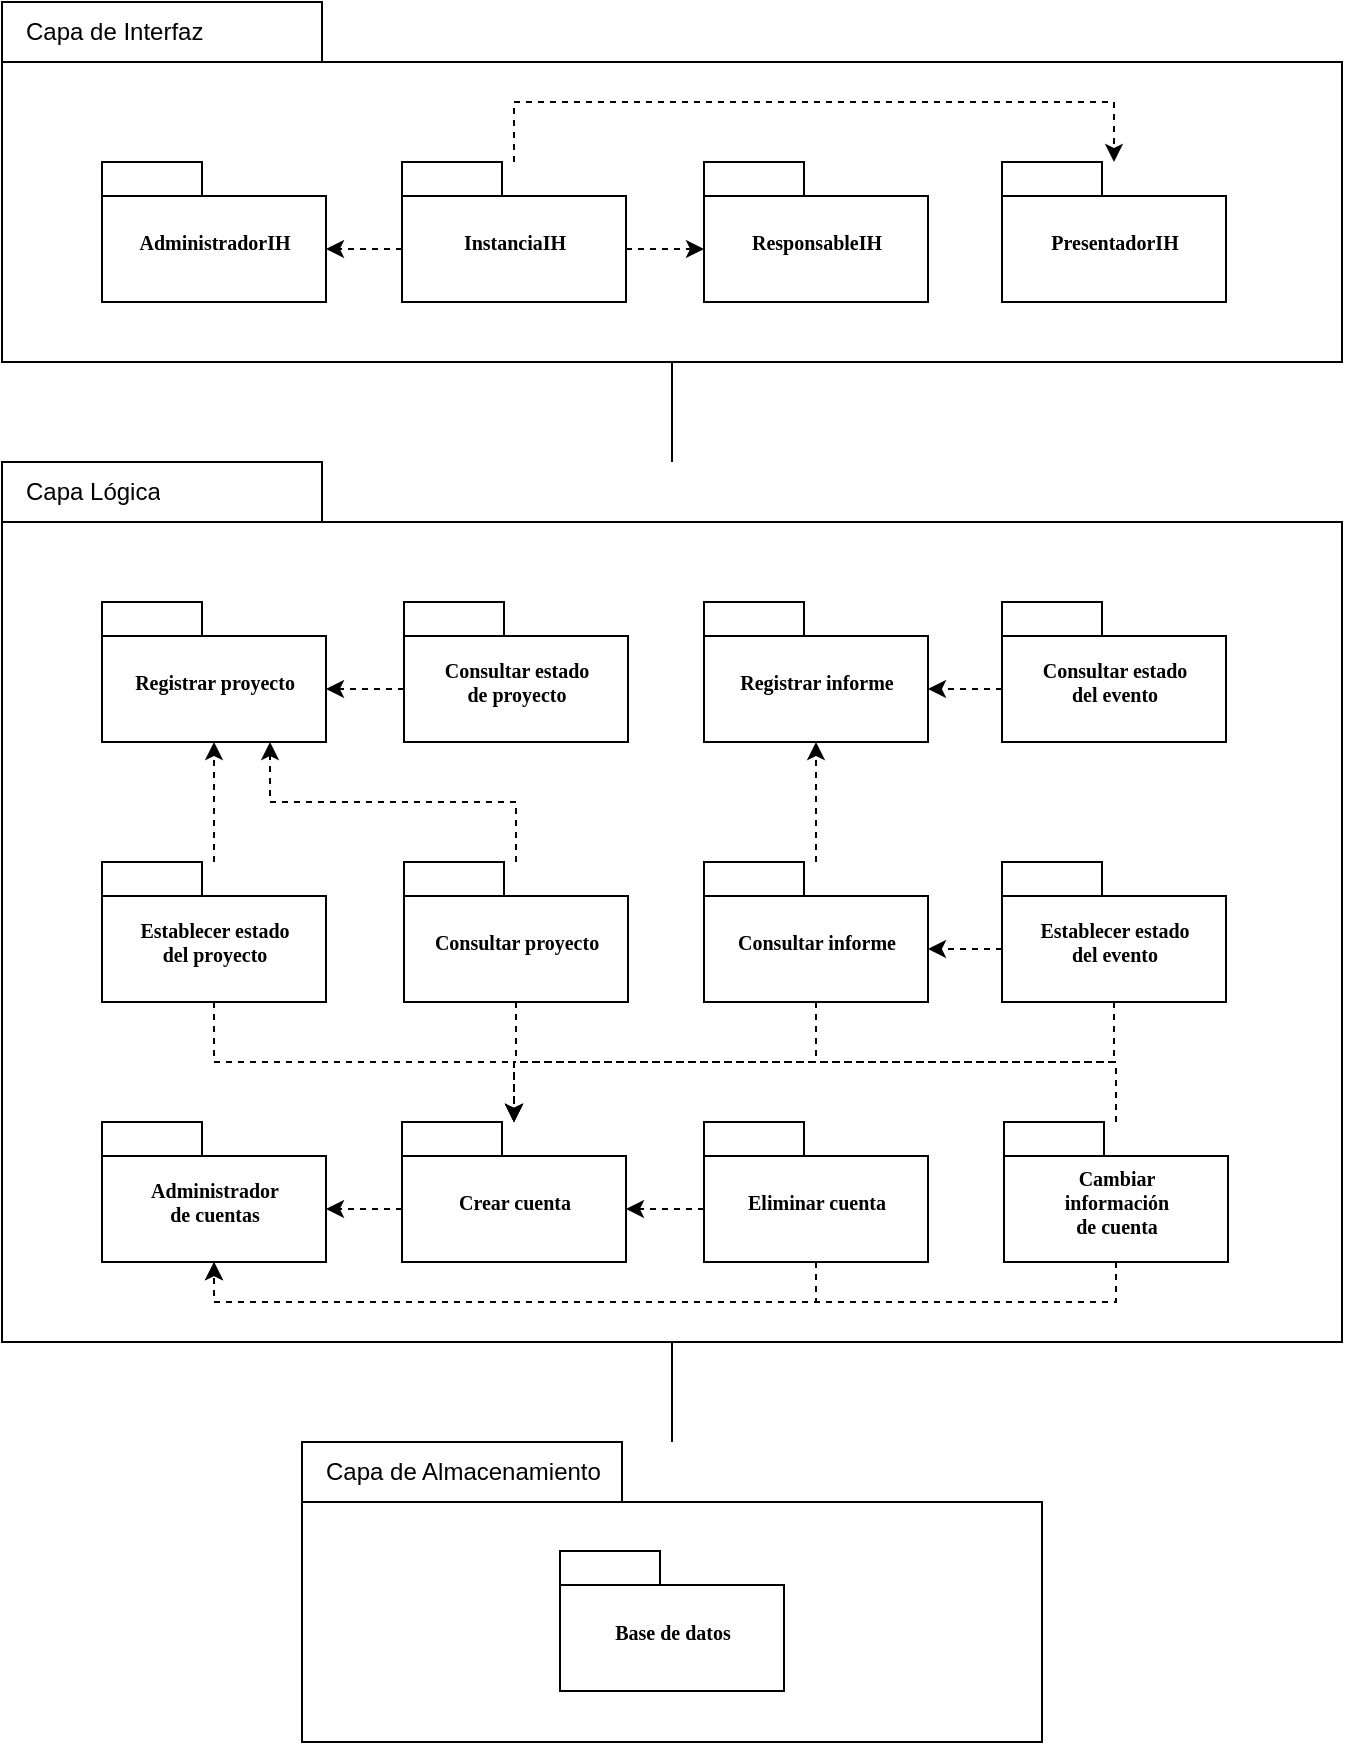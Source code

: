 <mxfile version="22.1.4" type="github">
  <diagram name="Page-1" id="b5b7bab2-c9e2-2cf4-8b2a-24fd1a2a6d21">
    <mxGraphModel dx="880" dy="478" grid="1" gridSize="10" guides="1" tooltips="1" connect="1" arrows="1" fold="1" page="1" pageScale="1" pageWidth="827" pageHeight="1169" background="none" math="0" shadow="0">
      <root>
        <mxCell id="0" />
        <mxCell id="1" parent="0" />
        <mxCell id="6e0c8c40b5770093-33" value="" style="shape=folder;fontStyle=1;spacingTop=10;tabWidth=160;tabHeight=30;tabPosition=left;html=1;rounded=0;shadow=0;comic=0;labelBackgroundColor=none;strokeColor=#000000;strokeWidth=1;fillColor=#ffffff;fontFamily=Verdana;fontSize=10;fontColor=#000000;align=center;" parent="1" vertex="1">
          <mxGeometry x="520" y="930" width="370" height="150" as="geometry" />
        </mxCell>
        <mxCell id="6e0c8c40b5770093-44" value="Base de datos" style="shape=folder;fontStyle=1;spacingTop=10;tabWidth=50;tabHeight=17;tabPosition=left;html=1;rounded=0;shadow=0;comic=0;labelBackgroundColor=none;strokeColor=#000000;strokeWidth=1;fillColor=#ffffff;fontFamily=Verdana;fontSize=10;fontColor=#000000;align=center;" parent="1" vertex="1">
          <mxGeometry x="649" y="984.5" width="112" height="70" as="geometry" />
        </mxCell>
        <mxCell id="3F0mdXIfwvMZStJcJfTv-2" value="Capa de Almacenamiento" style="text;strokeColor=none;fillColor=none;align=left;verticalAlign=middle;spacingLeft=4;spacingRight=4;overflow=hidden;points=[[0,0.5],[1,0.5]];portConstraint=eastwest;rotatable=0;whiteSpace=wrap;html=1;" vertex="1" parent="1">
          <mxGeometry x="525.5" y="935" width="154.5" height="20" as="geometry" />
        </mxCell>
        <mxCell id="3F0mdXIfwvMZStJcJfTv-4" value="" style="shape=folder;fontStyle=1;spacingTop=10;tabWidth=160;tabHeight=30;tabPosition=left;html=1;rounded=0;shadow=0;comic=0;labelBackgroundColor=none;strokeColor=#000000;strokeWidth=1;fillColor=#ffffff;fontFamily=Verdana;fontSize=10;fontColor=#000000;align=center;" vertex="1" parent="1">
          <mxGeometry x="370" y="440" width="670" height="440" as="geometry" />
        </mxCell>
        <mxCell id="3F0mdXIfwvMZStJcJfTv-5" value="Registrar proyecto" style="shape=folder;fontStyle=1;spacingTop=10;tabWidth=50;tabHeight=17;tabPosition=left;html=1;rounded=0;shadow=0;comic=0;labelBackgroundColor=none;strokeColor=#000000;strokeWidth=1;fillColor=#ffffff;fontFamily=Verdana;fontSize=10;fontColor=#000000;align=center;" vertex="1" parent="1">
          <mxGeometry x="420" y="510" width="112" height="70" as="geometry" />
        </mxCell>
        <mxCell id="3F0mdXIfwvMZStJcJfTv-6" value="Capa Lógica" style="text;strokeColor=none;fillColor=none;align=left;verticalAlign=middle;spacingLeft=4;spacingRight=4;overflow=hidden;points=[[0,0.5],[1,0.5]];portConstraint=eastwest;rotatable=0;whiteSpace=wrap;html=1;" vertex="1" parent="1">
          <mxGeometry x="376" y="445" width="140" height="20" as="geometry" />
        </mxCell>
        <mxCell id="3F0mdXIfwvMZStJcJfTv-7" value="" style="shape=folder;fontStyle=1;spacingTop=10;tabWidth=160;tabHeight=30;tabPosition=left;html=1;rounded=0;shadow=0;comic=0;labelBackgroundColor=none;strokeColor=#000000;strokeWidth=1;fillColor=#ffffff;fontFamily=Verdana;fontSize=10;fontColor=#000000;align=center;" vertex="1" parent="1">
          <mxGeometry x="370" y="210" width="670" height="180" as="geometry" />
        </mxCell>
        <mxCell id="3F0mdXIfwvMZStJcJfTv-9" value="Capa de Interfaz" style="text;strokeColor=none;fillColor=none;align=left;verticalAlign=middle;spacingLeft=4;spacingRight=4;overflow=hidden;points=[[0,0.5],[1,0.5]];portConstraint=eastwest;rotatable=0;whiteSpace=wrap;html=1;" vertex="1" parent="1">
          <mxGeometry x="376" y="215" width="144" height="20" as="geometry" />
        </mxCell>
        <mxCell id="3F0mdXIfwvMZStJcJfTv-12" value="" style="endArrow=none;html=1;rounded=0;" edge="1" parent="1" source="6e0c8c40b5770093-33" target="3F0mdXIfwvMZStJcJfTv-4">
          <mxGeometry width="50" height="50" relative="1" as="geometry">
            <mxPoint x="710" y="920" as="sourcePoint" />
            <mxPoint x="730" y="880" as="targetPoint" />
          </mxGeometry>
        </mxCell>
        <mxCell id="3F0mdXIfwvMZStJcJfTv-13" value="Consultar estado&lt;br&gt;de proyecto" style="shape=folder;fontStyle=1;spacingTop=10;tabWidth=50;tabHeight=17;tabPosition=left;html=1;rounded=0;shadow=0;comic=0;labelBackgroundColor=none;strokeColor=#000000;strokeWidth=1;fillColor=#ffffff;fontFamily=Verdana;fontSize=10;fontColor=#000000;align=center;" vertex="1" parent="1">
          <mxGeometry x="571" y="510" width="112" height="70" as="geometry" />
        </mxCell>
        <mxCell id="3F0mdXIfwvMZStJcJfTv-14" value="Registrar informe" style="shape=folder;fontStyle=1;spacingTop=10;tabWidth=50;tabHeight=17;tabPosition=left;html=1;rounded=0;shadow=0;comic=0;labelBackgroundColor=none;strokeColor=#000000;strokeWidth=1;fillColor=#ffffff;fontFamily=Verdana;fontSize=10;fontColor=#000000;align=center;" vertex="1" parent="1">
          <mxGeometry x="721" y="510" width="112" height="70" as="geometry" />
        </mxCell>
        <mxCell id="3F0mdXIfwvMZStJcJfTv-15" value="Consultar estado&lt;br&gt;del evento" style="shape=folder;fontStyle=1;spacingTop=10;tabWidth=50;tabHeight=17;tabPosition=left;html=1;rounded=0;shadow=0;comic=0;labelBackgroundColor=none;strokeColor=#000000;strokeWidth=1;fillColor=#ffffff;fontFamily=Verdana;fontSize=10;fontColor=#000000;align=center;" vertex="1" parent="1">
          <mxGeometry x="870" y="510" width="112" height="70" as="geometry" />
        </mxCell>
        <mxCell id="3F0mdXIfwvMZStJcJfTv-46" style="edgeStyle=orthogonalEdgeStyle;rounded=0;orthogonalLoop=1;jettySize=auto;html=1;exitX=0.5;exitY=1;exitDx=0;exitDy=0;exitPerimeter=0;dashed=1;" edge="1" parent="1" source="3F0mdXIfwvMZStJcJfTv-16" target="3F0mdXIfwvMZStJcJfTv-20">
          <mxGeometry relative="1" as="geometry" />
        </mxCell>
        <mxCell id="3F0mdXIfwvMZStJcJfTv-16" value="Establecer estado&lt;br&gt;del proyecto" style="shape=folder;fontStyle=1;spacingTop=10;tabWidth=50;tabHeight=17;tabPosition=left;html=1;rounded=0;shadow=0;comic=0;labelBackgroundColor=none;strokeColor=#000000;strokeWidth=1;fillColor=#ffffff;fontFamily=Verdana;fontSize=10;fontColor=#000000;align=center;" vertex="1" parent="1">
          <mxGeometry x="420" y="640" width="112" height="70" as="geometry" />
        </mxCell>
        <mxCell id="3F0mdXIfwvMZStJcJfTv-42" style="edgeStyle=orthogonalEdgeStyle;rounded=0;orthogonalLoop=1;jettySize=auto;html=1;exitX=0.5;exitY=1;exitDx=0;exitDy=0;exitPerimeter=0;dashed=1;" edge="1" parent="1" source="3F0mdXIfwvMZStJcJfTv-17" target="3F0mdXIfwvMZStJcJfTv-20">
          <mxGeometry relative="1" as="geometry" />
        </mxCell>
        <mxCell id="3F0mdXIfwvMZStJcJfTv-17" value="Consultar proyecto" style="shape=folder;fontStyle=1;spacingTop=10;tabWidth=50;tabHeight=17;tabPosition=left;html=1;rounded=0;shadow=0;comic=0;labelBackgroundColor=none;strokeColor=#000000;strokeWidth=1;fillColor=#ffffff;fontFamily=Verdana;fontSize=10;fontColor=#000000;align=center;" vertex="1" parent="1">
          <mxGeometry x="571" y="640" width="112" height="70" as="geometry" />
        </mxCell>
        <mxCell id="3F0mdXIfwvMZStJcJfTv-43" style="edgeStyle=orthogonalEdgeStyle;rounded=0;orthogonalLoop=1;jettySize=auto;html=1;exitX=0.5;exitY=1;exitDx=0;exitDy=0;exitPerimeter=0;dashed=1;" edge="1" parent="1" source="3F0mdXIfwvMZStJcJfTv-18" target="3F0mdXIfwvMZStJcJfTv-20">
          <mxGeometry relative="1" as="geometry" />
        </mxCell>
        <mxCell id="3F0mdXIfwvMZStJcJfTv-18" value="Consultar informe" style="shape=folder;fontStyle=1;spacingTop=10;tabWidth=50;tabHeight=17;tabPosition=left;html=1;rounded=0;shadow=0;comic=0;labelBackgroundColor=none;strokeColor=#000000;strokeWidth=1;fillColor=#ffffff;fontFamily=Verdana;fontSize=10;fontColor=#000000;align=center;" vertex="1" parent="1">
          <mxGeometry x="721" y="640" width="112" height="70" as="geometry" />
        </mxCell>
        <mxCell id="3F0mdXIfwvMZStJcJfTv-44" style="edgeStyle=orthogonalEdgeStyle;rounded=0;orthogonalLoop=1;jettySize=auto;html=1;exitX=0.5;exitY=1;exitDx=0;exitDy=0;exitPerimeter=0;dashed=1;" edge="1" parent="1" source="3F0mdXIfwvMZStJcJfTv-19" target="3F0mdXIfwvMZStJcJfTv-20">
          <mxGeometry relative="1" as="geometry" />
        </mxCell>
        <mxCell id="3F0mdXIfwvMZStJcJfTv-19" value="Establecer estado&lt;br&gt;del evento" style="shape=folder;fontStyle=1;spacingTop=10;tabWidth=50;tabHeight=17;tabPosition=left;html=1;rounded=0;shadow=0;comic=0;labelBackgroundColor=none;strokeColor=#000000;strokeWidth=1;fillColor=#ffffff;fontFamily=Verdana;fontSize=10;fontColor=#000000;align=center;" vertex="1" parent="1">
          <mxGeometry x="870" y="640" width="112" height="70" as="geometry" />
        </mxCell>
        <mxCell id="3F0mdXIfwvMZStJcJfTv-20" value="Crear cuenta" style="shape=folder;fontStyle=1;spacingTop=10;tabWidth=50;tabHeight=17;tabPosition=left;html=1;rounded=0;shadow=0;comic=0;labelBackgroundColor=none;strokeColor=#000000;strokeWidth=1;fillColor=#ffffff;fontFamily=Verdana;fontSize=10;fontColor=#000000;align=center;" vertex="1" parent="1">
          <mxGeometry x="570" y="770" width="112" height="70" as="geometry" />
        </mxCell>
        <mxCell id="3F0mdXIfwvMZStJcJfTv-21" value="Eliminar cuenta" style="shape=folder;fontStyle=1;spacingTop=10;tabWidth=50;tabHeight=17;tabPosition=left;html=1;rounded=0;shadow=0;comic=0;labelBackgroundColor=none;strokeColor=#000000;strokeWidth=1;fillColor=#ffffff;fontFamily=Verdana;fontSize=10;fontColor=#000000;align=center;" vertex="1" parent="1">
          <mxGeometry x="721" y="770" width="112" height="70" as="geometry" />
        </mxCell>
        <mxCell id="3F0mdXIfwvMZStJcJfTv-54" style="edgeStyle=orthogonalEdgeStyle;rounded=0;orthogonalLoop=1;jettySize=auto;html=1;dashed=1;" edge="1" parent="1" source="3F0mdXIfwvMZStJcJfTv-22" target="3F0mdXIfwvMZStJcJfTv-20">
          <mxGeometry relative="1" as="geometry">
            <Array as="points">
              <mxPoint x="927" y="740" />
              <mxPoint x="626" y="740" />
            </Array>
          </mxGeometry>
        </mxCell>
        <mxCell id="3F0mdXIfwvMZStJcJfTv-22" value="Cambiar&lt;br&gt;información&lt;br&gt;de cuenta" style="shape=folder;fontStyle=1;spacingTop=10;tabWidth=50;tabHeight=17;tabPosition=left;html=1;rounded=0;shadow=0;comic=0;labelBackgroundColor=none;strokeColor=#000000;strokeWidth=1;fillColor=#ffffff;fontFamily=Verdana;fontSize=10;fontColor=#000000;align=center;" vertex="1" parent="1">
          <mxGeometry x="871" y="770" width="112" height="70" as="geometry" />
        </mxCell>
        <mxCell id="3F0mdXIfwvMZStJcJfTv-27" style="edgeStyle=orthogonalEdgeStyle;rounded=0;orthogonalLoop=1;jettySize=auto;html=1;exitX=0;exitY=0;exitDx=0;exitDy=43.5;exitPerimeter=0;entryX=0;entryY=0;entryDx=112;entryDy=43.5;entryPerimeter=0;dashed=1;" edge="1" parent="1" source="3F0mdXIfwvMZStJcJfTv-13" target="3F0mdXIfwvMZStJcJfTv-5">
          <mxGeometry relative="1" as="geometry" />
        </mxCell>
        <mxCell id="3F0mdXIfwvMZStJcJfTv-28" style="edgeStyle=orthogonalEdgeStyle;rounded=0;orthogonalLoop=1;jettySize=auto;html=1;exitX=0;exitY=0;exitDx=0;exitDy=43.5;exitPerimeter=0;entryX=0;entryY=0;entryDx=112;entryDy=43.5;entryPerimeter=0;dashed=1;" edge="1" parent="1" source="3F0mdXIfwvMZStJcJfTv-15" target="3F0mdXIfwvMZStJcJfTv-14">
          <mxGeometry relative="1" as="geometry" />
        </mxCell>
        <mxCell id="3F0mdXIfwvMZStJcJfTv-29" style="edgeStyle=orthogonalEdgeStyle;rounded=0;orthogonalLoop=1;jettySize=auto;html=1;entryX=0.5;entryY=1;entryDx=0;entryDy=0;entryPerimeter=0;dashed=1;" edge="1" parent="1" source="3F0mdXIfwvMZStJcJfTv-16" target="3F0mdXIfwvMZStJcJfTv-5">
          <mxGeometry relative="1" as="geometry" />
        </mxCell>
        <mxCell id="3F0mdXIfwvMZStJcJfTv-31" style="edgeStyle=orthogonalEdgeStyle;rounded=0;orthogonalLoop=1;jettySize=auto;html=1;exitX=0;exitY=0;exitDx=0;exitDy=43.5;exitPerimeter=0;entryX=0;entryY=0;entryDx=112;entryDy=43.5;entryPerimeter=0;dashed=1;" edge="1" parent="1" source="3F0mdXIfwvMZStJcJfTv-21" target="3F0mdXIfwvMZStJcJfTv-20">
          <mxGeometry relative="1" as="geometry" />
        </mxCell>
        <mxCell id="3F0mdXIfwvMZStJcJfTv-33" style="edgeStyle=orthogonalEdgeStyle;rounded=0;orthogonalLoop=1;jettySize=auto;html=1;entryX=0.75;entryY=1;entryDx=0;entryDy=0;entryPerimeter=0;dashed=1;" edge="1" parent="1" source="3F0mdXIfwvMZStJcJfTv-17" target="3F0mdXIfwvMZStJcJfTv-5">
          <mxGeometry relative="1" as="geometry">
            <Array as="points">
              <mxPoint x="627" y="610" />
              <mxPoint x="504" y="610" />
            </Array>
          </mxGeometry>
        </mxCell>
        <mxCell id="3F0mdXIfwvMZStJcJfTv-36" style="edgeStyle=orthogonalEdgeStyle;rounded=0;orthogonalLoop=1;jettySize=auto;html=1;exitX=0;exitY=0;exitDx=0;exitDy=43.5;exitPerimeter=0;entryX=0;entryY=0;entryDx=112;entryDy=43.5;entryPerimeter=0;dashed=1;" edge="1" parent="1" source="3F0mdXIfwvMZStJcJfTv-19" target="3F0mdXIfwvMZStJcJfTv-18">
          <mxGeometry relative="1" as="geometry" />
        </mxCell>
        <mxCell id="3F0mdXIfwvMZStJcJfTv-41" style="edgeStyle=orthogonalEdgeStyle;rounded=0;orthogonalLoop=1;jettySize=auto;html=1;entryX=0.5;entryY=1;entryDx=0;entryDy=0;entryPerimeter=0;dashed=1;" edge="1" parent="1" source="3F0mdXIfwvMZStJcJfTv-18" target="3F0mdXIfwvMZStJcJfTv-14">
          <mxGeometry relative="1" as="geometry" />
        </mxCell>
        <mxCell id="3F0mdXIfwvMZStJcJfTv-47" value="Administrador&lt;br&gt;de cuentas" style="shape=folder;fontStyle=1;spacingTop=10;tabWidth=50;tabHeight=17;tabPosition=left;html=1;rounded=0;shadow=0;comic=0;labelBackgroundColor=none;strokeColor=#000000;strokeWidth=1;fillColor=#ffffff;fontFamily=Verdana;fontSize=10;fontColor=#000000;align=center;" vertex="1" parent="1">
          <mxGeometry x="420" y="770" width="112" height="70" as="geometry" />
        </mxCell>
        <mxCell id="3F0mdXIfwvMZStJcJfTv-48" style="edgeStyle=orthogonalEdgeStyle;rounded=0;orthogonalLoop=1;jettySize=auto;html=1;exitX=0;exitY=0;exitDx=0;exitDy=43.5;exitPerimeter=0;entryX=0;entryY=0;entryDx=112;entryDy=43.5;entryPerimeter=0;dashed=1;" edge="1" parent="1" source="3F0mdXIfwvMZStJcJfTv-20" target="3F0mdXIfwvMZStJcJfTv-47">
          <mxGeometry relative="1" as="geometry" />
        </mxCell>
        <mxCell id="3F0mdXIfwvMZStJcJfTv-52" style="edgeStyle=orthogonalEdgeStyle;rounded=0;orthogonalLoop=1;jettySize=auto;html=1;exitX=0.5;exitY=1;exitDx=0;exitDy=0;exitPerimeter=0;entryX=0.5;entryY=1;entryDx=0;entryDy=0;entryPerimeter=0;dashed=1;" edge="1" parent="1" source="3F0mdXIfwvMZStJcJfTv-21" target="3F0mdXIfwvMZStJcJfTv-47">
          <mxGeometry relative="1" as="geometry" />
        </mxCell>
        <mxCell id="3F0mdXIfwvMZStJcJfTv-56" style="edgeStyle=orthogonalEdgeStyle;rounded=0;orthogonalLoop=1;jettySize=auto;html=1;exitX=0.5;exitY=1;exitDx=0;exitDy=0;exitPerimeter=0;entryX=0.5;entryY=1;entryDx=0;entryDy=0;entryPerimeter=0;dashed=1;" edge="1" parent="1" source="3F0mdXIfwvMZStJcJfTv-22" target="3F0mdXIfwvMZStJcJfTv-47">
          <mxGeometry relative="1" as="geometry" />
        </mxCell>
        <mxCell id="3F0mdXIfwvMZStJcJfTv-58" value="" style="endArrow=none;html=1;rounded=0;entryX=0.5;entryY=1;entryDx=0;entryDy=0;entryPerimeter=0;" edge="1" parent="1" source="3F0mdXIfwvMZStJcJfTv-4" target="3F0mdXIfwvMZStJcJfTv-7">
          <mxGeometry width="50" height="50" relative="1" as="geometry">
            <mxPoint x="660" y="420" as="sourcePoint" />
            <mxPoint x="710" y="370" as="targetPoint" />
          </mxGeometry>
        </mxCell>
        <mxCell id="3F0mdXIfwvMZStJcJfTv-59" value="AdministradorIH" style="shape=folder;fontStyle=1;spacingTop=10;tabWidth=50;tabHeight=17;tabPosition=left;html=1;rounded=0;shadow=0;comic=0;labelBackgroundColor=none;strokeColor=#000000;strokeWidth=1;fillColor=#ffffff;fontFamily=Verdana;fontSize=10;fontColor=#000000;align=center;" vertex="1" parent="1">
          <mxGeometry x="420" y="290" width="112" height="70" as="geometry" />
        </mxCell>
        <mxCell id="3F0mdXIfwvMZStJcJfTv-65" style="edgeStyle=orthogonalEdgeStyle;rounded=0;orthogonalLoop=1;jettySize=auto;html=1;dashed=1;" edge="1" parent="1" source="3F0mdXIfwvMZStJcJfTv-60" target="3F0mdXIfwvMZStJcJfTv-62">
          <mxGeometry relative="1" as="geometry">
            <Array as="points">
              <mxPoint x="626" y="260" />
              <mxPoint x="926" y="260" />
            </Array>
          </mxGeometry>
        </mxCell>
        <mxCell id="3F0mdXIfwvMZStJcJfTv-60" value="InstanciaIH" style="shape=folder;fontStyle=1;spacingTop=10;tabWidth=50;tabHeight=17;tabPosition=left;html=1;rounded=0;shadow=0;comic=0;labelBackgroundColor=none;strokeColor=#000000;strokeWidth=1;fillColor=#ffffff;fontFamily=Verdana;fontSize=10;fontColor=#000000;align=center;" vertex="1" parent="1">
          <mxGeometry x="570" y="290" width="112" height="70" as="geometry" />
        </mxCell>
        <mxCell id="3F0mdXIfwvMZStJcJfTv-61" value="ResponsableIH" style="shape=folder;fontStyle=1;spacingTop=10;tabWidth=50;tabHeight=17;tabPosition=left;html=1;rounded=0;shadow=0;comic=0;labelBackgroundColor=none;strokeColor=#000000;strokeWidth=1;fillColor=#ffffff;fontFamily=Verdana;fontSize=10;fontColor=#000000;align=center;" vertex="1" parent="1">
          <mxGeometry x="721" y="290" width="112" height="70" as="geometry" />
        </mxCell>
        <mxCell id="3F0mdXIfwvMZStJcJfTv-62" value="PresentadorIH" style="shape=folder;fontStyle=1;spacingTop=10;tabWidth=50;tabHeight=17;tabPosition=left;html=1;rounded=0;shadow=0;comic=0;labelBackgroundColor=none;strokeColor=#000000;strokeWidth=1;fillColor=#ffffff;fontFamily=Verdana;fontSize=10;fontColor=#000000;align=center;" vertex="1" parent="1">
          <mxGeometry x="870" y="290" width="112" height="70" as="geometry" />
        </mxCell>
        <mxCell id="3F0mdXIfwvMZStJcJfTv-63" style="edgeStyle=orthogonalEdgeStyle;rounded=0;orthogonalLoop=1;jettySize=auto;html=1;exitX=0;exitY=0;exitDx=0;exitDy=43.5;exitPerimeter=0;entryX=0;entryY=0;entryDx=112;entryDy=43.5;entryPerimeter=0;dashed=1;" edge="1" parent="1" source="3F0mdXIfwvMZStJcJfTv-60" target="3F0mdXIfwvMZStJcJfTv-59">
          <mxGeometry relative="1" as="geometry" />
        </mxCell>
        <mxCell id="3F0mdXIfwvMZStJcJfTv-64" style="edgeStyle=orthogonalEdgeStyle;rounded=0;orthogonalLoop=1;jettySize=auto;html=1;exitX=0;exitY=0;exitDx=112;exitDy=43.5;exitPerimeter=0;entryX=0;entryY=0;entryDx=0;entryDy=43.5;entryPerimeter=0;dashed=1;" edge="1" parent="1" source="3F0mdXIfwvMZStJcJfTv-60" target="3F0mdXIfwvMZStJcJfTv-61">
          <mxGeometry relative="1" as="geometry" />
        </mxCell>
      </root>
    </mxGraphModel>
  </diagram>
</mxfile>
